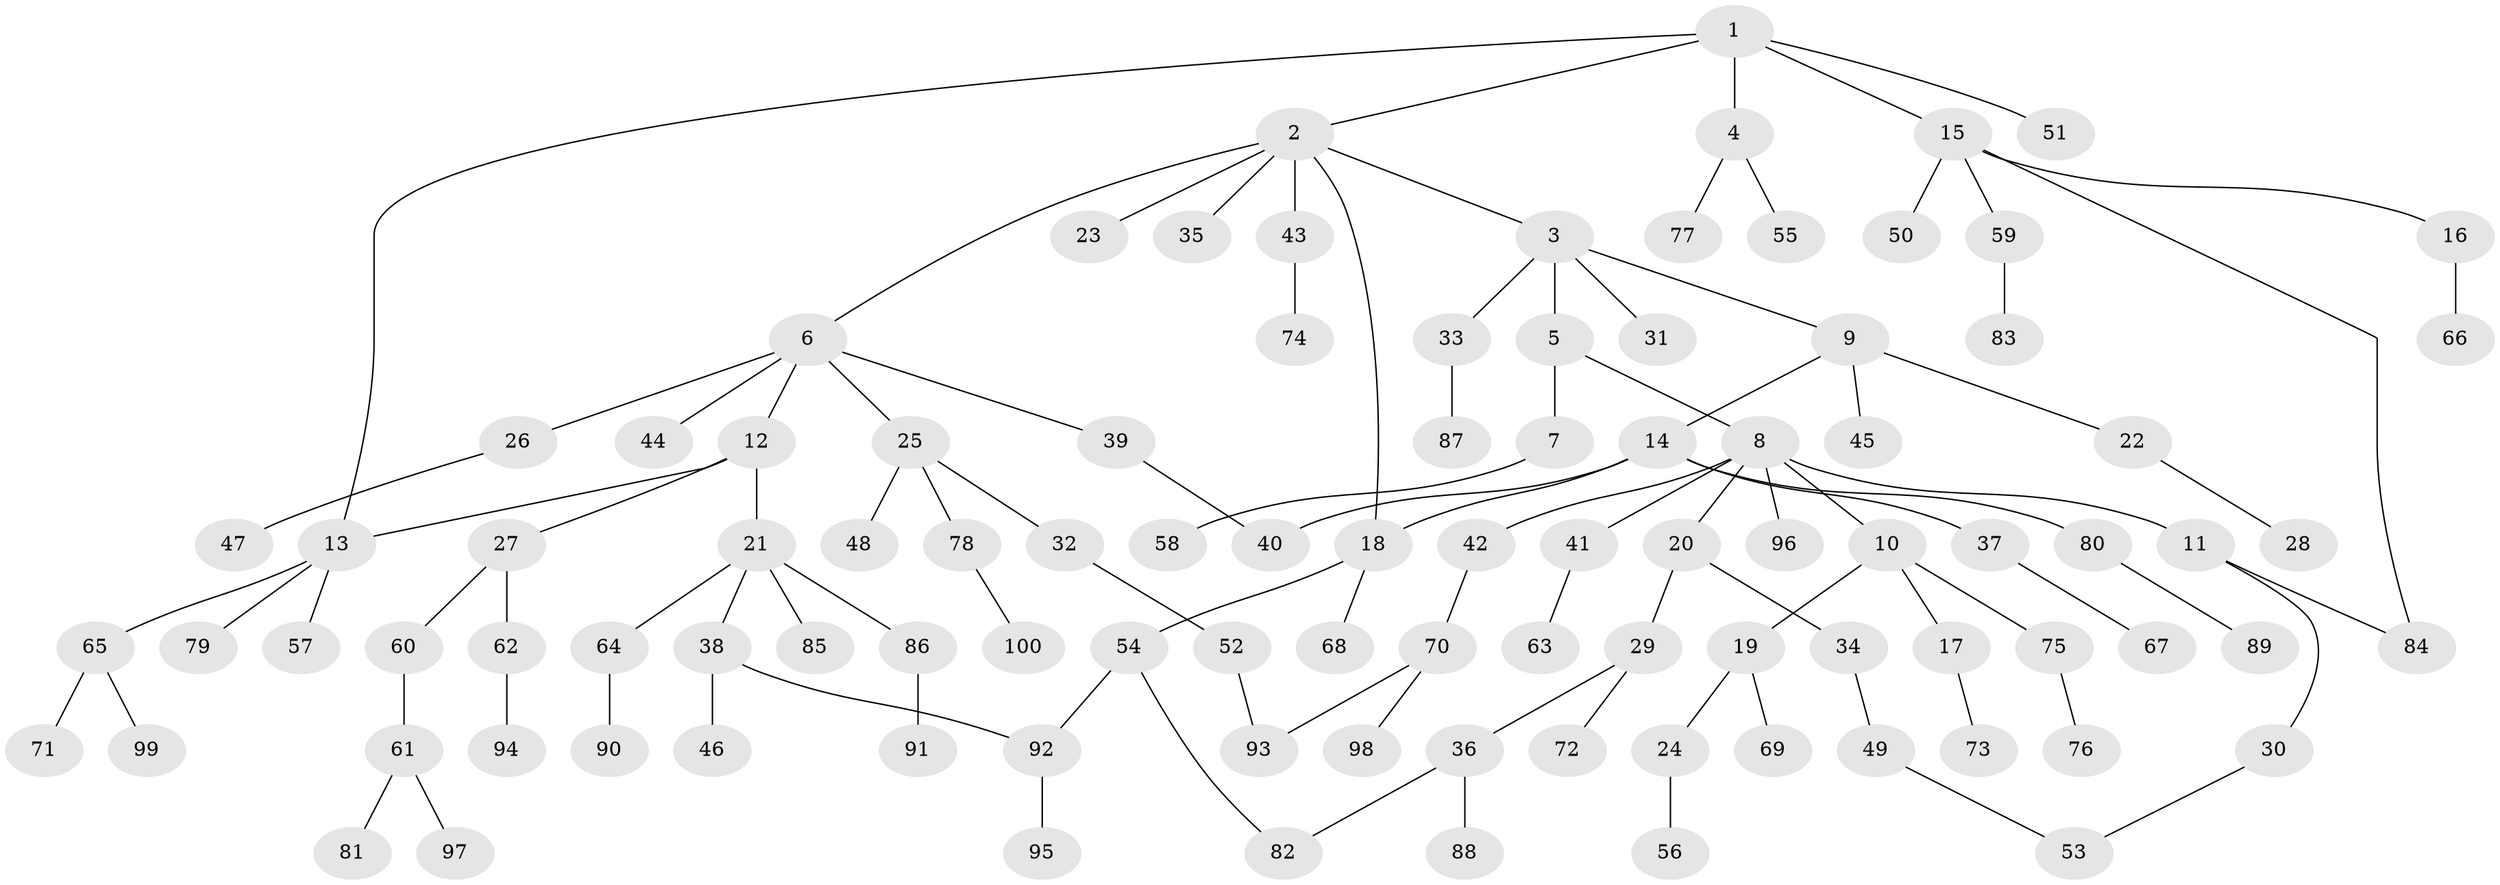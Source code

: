 // coarse degree distribution, {5: 0.014705882352941176, 10: 0.014705882352941176, 2: 0.23529411764705882, 3: 0.10294117647058823, 6: 0.04411764705882353, 7: 0.029411764705882353, 4: 0.058823529411764705, 1: 0.5}
// Generated by graph-tools (version 1.1) at 2025/51/02/27/25 19:51:40]
// undirected, 100 vertices, 107 edges
graph export_dot {
graph [start="1"]
  node [color=gray90,style=filled];
  1;
  2;
  3;
  4;
  5;
  6;
  7;
  8;
  9;
  10;
  11;
  12;
  13;
  14;
  15;
  16;
  17;
  18;
  19;
  20;
  21;
  22;
  23;
  24;
  25;
  26;
  27;
  28;
  29;
  30;
  31;
  32;
  33;
  34;
  35;
  36;
  37;
  38;
  39;
  40;
  41;
  42;
  43;
  44;
  45;
  46;
  47;
  48;
  49;
  50;
  51;
  52;
  53;
  54;
  55;
  56;
  57;
  58;
  59;
  60;
  61;
  62;
  63;
  64;
  65;
  66;
  67;
  68;
  69;
  70;
  71;
  72;
  73;
  74;
  75;
  76;
  77;
  78;
  79;
  80;
  81;
  82;
  83;
  84;
  85;
  86;
  87;
  88;
  89;
  90;
  91;
  92;
  93;
  94;
  95;
  96;
  97;
  98;
  99;
  100;
  1 -- 2;
  1 -- 4;
  1 -- 13;
  1 -- 15;
  1 -- 51;
  2 -- 3;
  2 -- 6;
  2 -- 23;
  2 -- 35;
  2 -- 43;
  2 -- 18;
  3 -- 5;
  3 -- 9;
  3 -- 31;
  3 -- 33;
  4 -- 55;
  4 -- 77;
  5 -- 7;
  5 -- 8;
  6 -- 12;
  6 -- 25;
  6 -- 26;
  6 -- 39;
  6 -- 44;
  7 -- 58;
  8 -- 10;
  8 -- 11;
  8 -- 20;
  8 -- 41;
  8 -- 42;
  8 -- 96;
  9 -- 14;
  9 -- 22;
  9 -- 45;
  10 -- 17;
  10 -- 19;
  10 -- 75;
  11 -- 30;
  11 -- 84;
  12 -- 21;
  12 -- 27;
  12 -- 13;
  13 -- 57;
  13 -- 65;
  13 -- 79;
  14 -- 18;
  14 -- 37;
  14 -- 40;
  14 -- 80;
  15 -- 16;
  15 -- 50;
  15 -- 59;
  15 -- 84;
  16 -- 66;
  17 -- 73;
  18 -- 54;
  18 -- 68;
  19 -- 24;
  19 -- 69;
  20 -- 29;
  20 -- 34;
  21 -- 38;
  21 -- 64;
  21 -- 85;
  21 -- 86;
  22 -- 28;
  24 -- 56;
  25 -- 32;
  25 -- 48;
  25 -- 78;
  26 -- 47;
  27 -- 60;
  27 -- 62;
  29 -- 36;
  29 -- 72;
  30 -- 53;
  32 -- 52;
  33 -- 87;
  34 -- 49;
  36 -- 88;
  36 -- 82;
  37 -- 67;
  38 -- 46;
  38 -- 92;
  39 -- 40;
  41 -- 63;
  42 -- 70;
  43 -- 74;
  49 -- 53;
  52 -- 93;
  54 -- 82;
  54 -- 92;
  59 -- 83;
  60 -- 61;
  61 -- 81;
  61 -- 97;
  62 -- 94;
  64 -- 90;
  65 -- 71;
  65 -- 99;
  70 -- 93;
  70 -- 98;
  75 -- 76;
  78 -- 100;
  80 -- 89;
  86 -- 91;
  92 -- 95;
}
